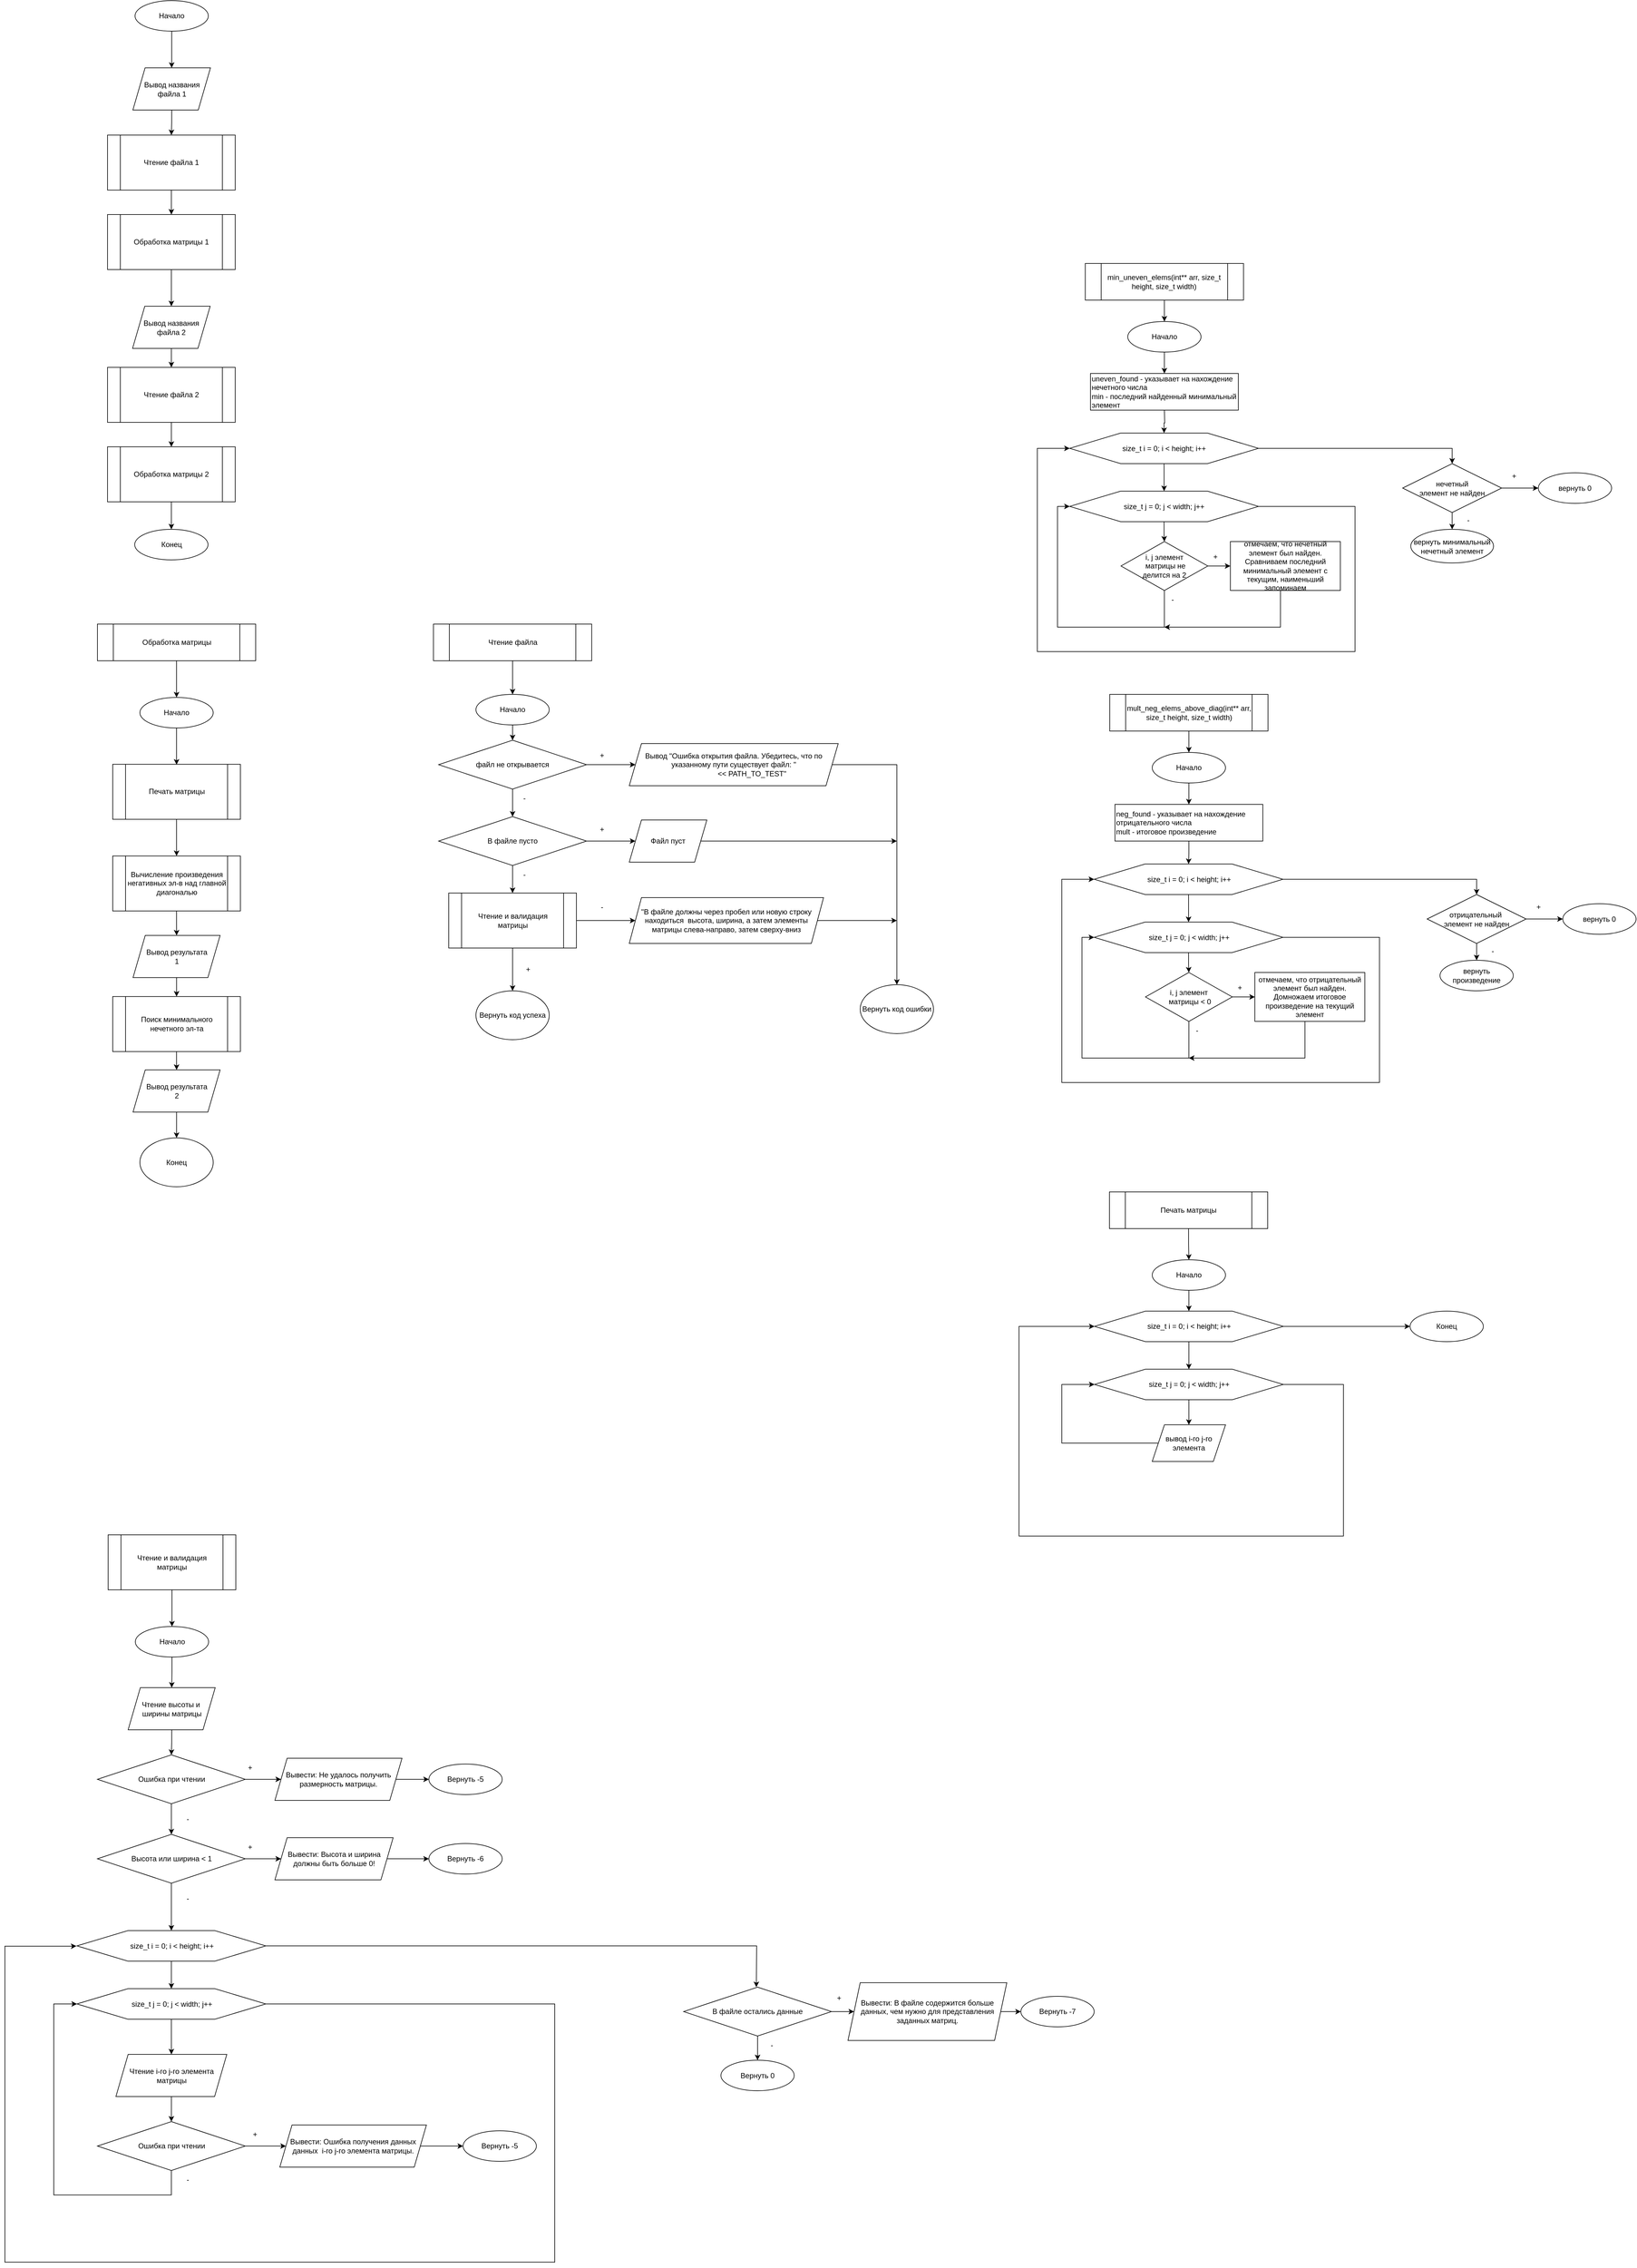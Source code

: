 <mxfile version="24.8.6">
  <diagram name="Страница — 1" id="9G-bXvZrP8w4JmJBsMfP">
    <mxGraphModel dx="2711" dy="2710" grid="1" gridSize="10" guides="1" tooltips="1" connect="1" arrows="1" fold="1" page="1" pageScale="1" pageWidth="827" pageHeight="1169" math="0" shadow="0">
      <root>
        <mxCell id="0" />
        <mxCell id="1" parent="0" />
        <mxCell id="0DGJA78Qrq_MLP5SyFKM-1" value="" style="edgeStyle=orthogonalEdgeStyle;rounded=0;orthogonalLoop=1;jettySize=auto;html=1;" parent="1" source="0DGJA78Qrq_MLP5SyFKM-2" edge="1">
          <mxGeometry relative="1" as="geometry">
            <mxPoint x="411" y="130" as="targetPoint" />
          </mxGeometry>
        </mxCell>
        <mxCell id="0DGJA78Qrq_MLP5SyFKM-2" value="Начало" style="ellipse;whiteSpace=wrap;html=1;" parent="1" vertex="1">
          <mxGeometry x="351" y="20" width="120" height="50" as="geometry" />
        </mxCell>
        <mxCell id="0DGJA78Qrq_MLP5SyFKM-159" value="" style="edgeStyle=orthogonalEdgeStyle;rounded=0;orthogonalLoop=1;jettySize=auto;html=1;" parent="1" source="0DGJA78Qrq_MLP5SyFKM-160" target="0DGJA78Qrq_MLP5SyFKM-162" edge="1">
          <mxGeometry relative="1" as="geometry" />
        </mxCell>
        <mxCell id="0DGJA78Qrq_MLP5SyFKM-160" value="mult_neg_elems_above_diag(int** arr, size_t height, size_t width)" style="shape=process;whiteSpace=wrap;html=1;backgroundOutline=1;" parent="1" vertex="1">
          <mxGeometry x="1938.5" y="15" width="259" height="60" as="geometry" />
        </mxCell>
        <mxCell id="0DGJA78Qrq_MLP5SyFKM-161" value="" style="edgeStyle=orthogonalEdgeStyle;rounded=0;orthogonalLoop=1;jettySize=auto;html=1;" parent="1" source="0DGJA78Qrq_MLP5SyFKM-162" target="0DGJA78Qrq_MLP5SyFKM-164" edge="1">
          <mxGeometry relative="1" as="geometry" />
        </mxCell>
        <mxCell id="0DGJA78Qrq_MLP5SyFKM-162" value="Начало" style="ellipse;whiteSpace=wrap;html=1;" parent="1" vertex="1">
          <mxGeometry x="2008" y="110" width="120" height="50" as="geometry" />
        </mxCell>
        <mxCell id="0DGJA78Qrq_MLP5SyFKM-163" value="" style="edgeStyle=orthogonalEdgeStyle;rounded=0;orthogonalLoop=1;jettySize=auto;html=1;" parent="1" source="0DGJA78Qrq_MLP5SyFKM-164" target="0DGJA78Qrq_MLP5SyFKM-167" edge="1">
          <mxGeometry relative="1" as="geometry" />
        </mxCell>
        <mxCell id="0DGJA78Qrq_MLP5SyFKM-164" value="neg_found - указывает на нахождение отрицательного числа&lt;div&gt;mult - итоговое произведение&lt;/div&gt;" style="rounded=0;whiteSpace=wrap;html=1;align=left;" parent="1" vertex="1">
          <mxGeometry x="1947" y="195" width="242" height="60" as="geometry" />
        </mxCell>
        <mxCell id="0DGJA78Qrq_MLP5SyFKM-165" value="" style="edgeStyle=orthogonalEdgeStyle;rounded=0;orthogonalLoop=1;jettySize=auto;html=1;" parent="1" source="0DGJA78Qrq_MLP5SyFKM-167" target="0DGJA78Qrq_MLP5SyFKM-170" edge="1">
          <mxGeometry relative="1" as="geometry" />
        </mxCell>
        <mxCell id="0DGJA78Qrq_MLP5SyFKM-166" value="" style="edgeStyle=orthogonalEdgeStyle;rounded=0;orthogonalLoop=1;jettySize=auto;html=1;entryX=0.5;entryY=0;entryDx=0;entryDy=0;" parent="1" source="0DGJA78Qrq_MLP5SyFKM-167" target="0DGJA78Qrq_MLP5SyFKM-178" edge="1">
          <mxGeometry relative="1" as="geometry">
            <mxPoint x="2480" y="318" as="targetPoint" />
          </mxGeometry>
        </mxCell>
        <mxCell id="0DGJA78Qrq_MLP5SyFKM-167" value="size_t i = 0; i &amp;lt; height; i++" style="verticalLabelPosition=middle;verticalAlign=middle;html=1;shape=hexagon;perimeter=hexagonPerimeter2;arcSize=6;size=0.27;labelPosition=center;align=center;" parent="1" vertex="1">
          <mxGeometry x="1913" y="292.5" width="309" height="50" as="geometry" />
        </mxCell>
        <mxCell id="0DGJA78Qrq_MLP5SyFKM-168" value="" style="edgeStyle=orthogonalEdgeStyle;rounded=0;orthogonalLoop=1;jettySize=auto;html=1;" parent="1" source="0DGJA78Qrq_MLP5SyFKM-170" target="0DGJA78Qrq_MLP5SyFKM-173" edge="1">
          <mxGeometry relative="1" as="geometry" />
        </mxCell>
        <mxCell id="0DGJA78Qrq_MLP5SyFKM-169" style="edgeStyle=orthogonalEdgeStyle;rounded=0;orthogonalLoop=1;jettySize=auto;html=1;exitX=1;exitY=0.5;exitDx=0;exitDy=0;entryX=0;entryY=0.5;entryDx=0;entryDy=0;" parent="1" source="0DGJA78Qrq_MLP5SyFKM-170" target="0DGJA78Qrq_MLP5SyFKM-167" edge="1">
          <mxGeometry relative="1" as="geometry">
            <Array as="points">
              <mxPoint x="2380" y="412" />
              <mxPoint x="2380" y="650" />
              <mxPoint x="1860" y="650" />
              <mxPoint x="1860" y="318" />
            </Array>
          </mxGeometry>
        </mxCell>
        <mxCell id="0DGJA78Qrq_MLP5SyFKM-170" value="size_t j = 0; j &amp;lt; width; j++" style="verticalLabelPosition=middle;verticalAlign=middle;html=1;shape=hexagon;perimeter=hexagonPerimeter2;arcSize=6;size=0.27;labelPosition=center;align=center;" parent="1" vertex="1">
          <mxGeometry x="1913" y="387.5" width="309" height="50" as="geometry" />
        </mxCell>
        <mxCell id="0DGJA78Qrq_MLP5SyFKM-171" value="" style="edgeStyle=orthogonalEdgeStyle;rounded=0;orthogonalLoop=1;jettySize=auto;html=1;" parent="1" source="0DGJA78Qrq_MLP5SyFKM-173" target="0DGJA78Qrq_MLP5SyFKM-175" edge="1">
          <mxGeometry relative="1" as="geometry" />
        </mxCell>
        <mxCell id="0DGJA78Qrq_MLP5SyFKM-172" style="edgeStyle=orthogonalEdgeStyle;rounded=0;orthogonalLoop=1;jettySize=auto;html=1;entryX=0;entryY=0.5;entryDx=0;entryDy=0;" parent="1" source="0DGJA78Qrq_MLP5SyFKM-173" target="0DGJA78Qrq_MLP5SyFKM-170" edge="1">
          <mxGeometry relative="1" as="geometry">
            <Array as="points">
              <mxPoint x="2068" y="610" />
              <mxPoint x="1893" y="610" />
              <mxPoint x="1893" y="413" />
            </Array>
          </mxGeometry>
        </mxCell>
        <mxCell id="0DGJA78Qrq_MLP5SyFKM-173" value="i, j элемент&lt;div&gt;&amp;nbsp;матрицы&amp;nbsp;&lt;span style=&quot;background-color: initial;&quot;&gt;&amp;lt; 0&lt;/span&gt;&lt;/div&gt;" style="rhombus;whiteSpace=wrap;html=1;" parent="1" vertex="1">
          <mxGeometry x="1997" y="470" width="142" height="80" as="geometry" />
        </mxCell>
        <mxCell id="0DGJA78Qrq_MLP5SyFKM-174" style="edgeStyle=orthogonalEdgeStyle;rounded=0;orthogonalLoop=1;jettySize=auto;html=1;" parent="1" edge="1">
          <mxGeometry relative="1" as="geometry">
            <mxPoint x="2068" y="610" as="targetPoint" />
            <mxPoint x="2258" y="550.0" as="sourcePoint" />
            <Array as="points">
              <mxPoint x="2258" y="610" />
            </Array>
          </mxGeometry>
        </mxCell>
        <mxCell id="0DGJA78Qrq_MLP5SyFKM-175" value="отмечаем, что отрицательный элемент был найден.&lt;div&gt;Домножаем итоговое произведение на текущий элемент&lt;/div&gt;" style="rounded=0;whiteSpace=wrap;html=1;" parent="1" vertex="1">
          <mxGeometry x="2176" y="470" width="180" height="80" as="geometry" />
        </mxCell>
        <mxCell id="0DGJA78Qrq_MLP5SyFKM-176" value="" style="edgeStyle=orthogonalEdgeStyle;rounded=0;orthogonalLoop=1;jettySize=auto;html=1;" parent="1" source="0DGJA78Qrq_MLP5SyFKM-178" target="0DGJA78Qrq_MLP5SyFKM-181" edge="1">
          <mxGeometry relative="1" as="geometry" />
        </mxCell>
        <mxCell id="0DGJA78Qrq_MLP5SyFKM-177" value="" style="edgeStyle=orthogonalEdgeStyle;rounded=0;orthogonalLoop=1;jettySize=auto;html=1;" parent="1" source="0DGJA78Qrq_MLP5SyFKM-178" target="0DGJA78Qrq_MLP5SyFKM-182" edge="1">
          <mxGeometry relative="1" as="geometry" />
        </mxCell>
        <mxCell id="0DGJA78Qrq_MLP5SyFKM-178" value="отрицательный&amp;nbsp;&lt;div&gt;элемент не&amp;nbsp;&lt;span style=&quot;background-color: initial;&quot;&gt;найден&lt;/span&gt;&lt;/div&gt;" style="rhombus;whiteSpace=wrap;html=1;" parent="1" vertex="1">
          <mxGeometry x="2458" y="342.5" width="162" height="80" as="geometry" />
        </mxCell>
        <mxCell id="0DGJA78Qrq_MLP5SyFKM-179" value="+" style="text;html=1;align=center;verticalAlign=middle;resizable=0;points=[];autosize=1;strokeColor=none;fillColor=none;" parent="1" vertex="1">
          <mxGeometry x="2136" y="480" width="30" height="30" as="geometry" />
        </mxCell>
        <mxCell id="0DGJA78Qrq_MLP5SyFKM-180" value="-" style="text;html=1;align=center;verticalAlign=middle;resizable=0;points=[];autosize=1;strokeColor=none;fillColor=none;" parent="1" vertex="1">
          <mxGeometry x="2066" y="550" width="30" height="30" as="geometry" />
        </mxCell>
        <mxCell id="0DGJA78Qrq_MLP5SyFKM-181" value="вернуть 0" style="ellipse;whiteSpace=wrap;html=1;" parent="1" vertex="1">
          <mxGeometry x="2680" y="357.5" width="120" height="50" as="geometry" />
        </mxCell>
        <mxCell id="0DGJA78Qrq_MLP5SyFKM-182" value="вернуть произведение" style="ellipse;whiteSpace=wrap;html=1;" parent="1" vertex="1">
          <mxGeometry x="2479" y="450" width="120" height="50" as="geometry" />
        </mxCell>
        <mxCell id="0DGJA78Qrq_MLP5SyFKM-183" value="+" style="text;html=1;align=center;verticalAlign=middle;resizable=0;points=[];autosize=1;strokeColor=none;fillColor=none;" parent="1" vertex="1">
          <mxGeometry x="2625" y="348" width="30" height="30" as="geometry" />
        </mxCell>
        <mxCell id="0DGJA78Qrq_MLP5SyFKM-184" value="-" style="text;html=1;align=center;verticalAlign=middle;resizable=0;points=[];autosize=1;strokeColor=none;fillColor=none;" parent="1" vertex="1">
          <mxGeometry x="2550" y="420" width="30" height="30" as="geometry" />
        </mxCell>
        <mxCell id="0DGJA78Qrq_MLP5SyFKM-185" value="" style="edgeStyle=orthogonalEdgeStyle;rounded=0;orthogonalLoop=1;jettySize=auto;html=1;" parent="1" source="0DGJA78Qrq_MLP5SyFKM-186" target="0DGJA78Qrq_MLP5SyFKM-188" edge="1">
          <mxGeometry relative="1" as="geometry" />
        </mxCell>
        <mxCell id="0DGJA78Qrq_MLP5SyFKM-186" value="min_uneven_elems(int** arr, size_t height, size_t width)" style="shape=process;whiteSpace=wrap;html=1;backgroundOutline=1;" parent="1" vertex="1">
          <mxGeometry x="1898.44" y="-690" width="259" height="60" as="geometry" />
        </mxCell>
        <mxCell id="0DGJA78Qrq_MLP5SyFKM-187" value="" style="edgeStyle=orthogonalEdgeStyle;rounded=0;orthogonalLoop=1;jettySize=auto;html=1;" parent="1" source="0DGJA78Qrq_MLP5SyFKM-188" target="0DGJA78Qrq_MLP5SyFKM-189" edge="1">
          <mxGeometry relative="1" as="geometry" />
        </mxCell>
        <mxCell id="0DGJA78Qrq_MLP5SyFKM-188" value="Начало" style="ellipse;whiteSpace=wrap;html=1;" parent="1" vertex="1">
          <mxGeometry x="1967.94" y="-595" width="120" height="50" as="geometry" />
        </mxCell>
        <mxCell id="0DGJA78Qrq_MLP5SyFKM-189" value="uneven_found&amp;nbsp;- указывает на нахождение нечетного числа&lt;div&gt;min - последний найденный минимальный элемент&lt;/div&gt;" style="rounded=0;whiteSpace=wrap;html=1;align=left;" parent="1" vertex="1">
          <mxGeometry x="1906.94" y="-510" width="242" height="60" as="geometry" />
        </mxCell>
        <mxCell id="0DGJA78Qrq_MLP5SyFKM-190" value="" style="edgeStyle=orthogonalEdgeStyle;rounded=0;orthogonalLoop=1;jettySize=auto;html=1;" parent="1" target="0DGJA78Qrq_MLP5SyFKM-193" edge="1">
          <mxGeometry relative="1" as="geometry">
            <mxPoint x="2027.94" y="-450" as="sourcePoint" />
          </mxGeometry>
        </mxCell>
        <mxCell id="0DGJA78Qrq_MLP5SyFKM-191" value="" style="edgeStyle=orthogonalEdgeStyle;rounded=0;orthogonalLoop=1;jettySize=auto;html=1;" parent="1" source="0DGJA78Qrq_MLP5SyFKM-193" target="0DGJA78Qrq_MLP5SyFKM-196" edge="1">
          <mxGeometry relative="1" as="geometry" />
        </mxCell>
        <mxCell id="0DGJA78Qrq_MLP5SyFKM-192" value="" style="edgeStyle=orthogonalEdgeStyle;rounded=0;orthogonalLoop=1;jettySize=auto;html=1;entryX=0.5;entryY=0;entryDx=0;entryDy=0;" parent="1" source="0DGJA78Qrq_MLP5SyFKM-193" target="0DGJA78Qrq_MLP5SyFKM-204" edge="1">
          <mxGeometry relative="1" as="geometry">
            <mxPoint x="2439.94" y="-387" as="targetPoint" />
          </mxGeometry>
        </mxCell>
        <mxCell id="0DGJA78Qrq_MLP5SyFKM-193" value="size_t i = 0; i &amp;lt; height; i++" style="verticalLabelPosition=middle;verticalAlign=middle;html=1;shape=hexagon;perimeter=hexagonPerimeter2;arcSize=6;size=0.27;labelPosition=center;align=center;" parent="1" vertex="1">
          <mxGeometry x="1872.94" y="-412.5" width="309" height="50" as="geometry" />
        </mxCell>
        <mxCell id="0DGJA78Qrq_MLP5SyFKM-194" value="" style="edgeStyle=orthogonalEdgeStyle;rounded=0;orthogonalLoop=1;jettySize=auto;html=1;" parent="1" source="0DGJA78Qrq_MLP5SyFKM-196" target="0DGJA78Qrq_MLP5SyFKM-199" edge="1">
          <mxGeometry relative="1" as="geometry" />
        </mxCell>
        <mxCell id="0DGJA78Qrq_MLP5SyFKM-195" style="edgeStyle=orthogonalEdgeStyle;rounded=0;orthogonalLoop=1;jettySize=auto;html=1;exitX=1;exitY=0.5;exitDx=0;exitDy=0;entryX=0;entryY=0.5;entryDx=0;entryDy=0;" parent="1" source="0DGJA78Qrq_MLP5SyFKM-196" target="0DGJA78Qrq_MLP5SyFKM-193" edge="1">
          <mxGeometry relative="1" as="geometry">
            <Array as="points">
              <mxPoint x="2339.94" y="-293" />
              <mxPoint x="2339.94" y="-55" />
              <mxPoint x="1819.94" y="-55" />
              <mxPoint x="1819.94" y="-387" />
            </Array>
          </mxGeometry>
        </mxCell>
        <mxCell id="0DGJA78Qrq_MLP5SyFKM-196" value="size_t j = 0; j &amp;lt; width; j++" style="verticalLabelPosition=middle;verticalAlign=middle;html=1;shape=hexagon;perimeter=hexagonPerimeter2;arcSize=6;size=0.27;labelPosition=center;align=center;" parent="1" vertex="1">
          <mxGeometry x="1872.94" y="-317.5" width="309" height="50" as="geometry" />
        </mxCell>
        <mxCell id="0DGJA78Qrq_MLP5SyFKM-197" value="" style="edgeStyle=orthogonalEdgeStyle;rounded=0;orthogonalLoop=1;jettySize=auto;html=1;" parent="1" source="0DGJA78Qrq_MLP5SyFKM-199" target="0DGJA78Qrq_MLP5SyFKM-201" edge="1">
          <mxGeometry relative="1" as="geometry" />
        </mxCell>
        <mxCell id="0DGJA78Qrq_MLP5SyFKM-198" style="edgeStyle=orthogonalEdgeStyle;rounded=0;orthogonalLoop=1;jettySize=auto;html=1;entryX=0;entryY=0.5;entryDx=0;entryDy=0;" parent="1" source="0DGJA78Qrq_MLP5SyFKM-199" target="0DGJA78Qrq_MLP5SyFKM-196" edge="1">
          <mxGeometry relative="1" as="geometry">
            <Array as="points">
              <mxPoint x="2027.94" y="-95" />
              <mxPoint x="1852.94" y="-95" />
              <mxPoint x="1852.94" y="-292" />
            </Array>
          </mxGeometry>
        </mxCell>
        <mxCell id="0DGJA78Qrq_MLP5SyFKM-199" value="i, j элемент&lt;div&gt;&amp;nbsp;матрицы не&lt;/div&gt;&lt;div&gt;делится на 2&lt;/div&gt;" style="rhombus;whiteSpace=wrap;html=1;" parent="1" vertex="1">
          <mxGeometry x="1956.94" y="-235" width="142" height="80" as="geometry" />
        </mxCell>
        <mxCell id="0DGJA78Qrq_MLP5SyFKM-200" style="edgeStyle=orthogonalEdgeStyle;rounded=0;orthogonalLoop=1;jettySize=auto;html=1;" parent="1" edge="1">
          <mxGeometry relative="1" as="geometry">
            <mxPoint x="2027.94" y="-95" as="targetPoint" />
            <mxPoint x="2217.94" y="-155" as="sourcePoint" />
            <Array as="points">
              <mxPoint x="2217.94" y="-95" />
            </Array>
          </mxGeometry>
        </mxCell>
        <mxCell id="0DGJA78Qrq_MLP5SyFKM-201" value="отмечаем, что нечетный элемент был найден.&lt;div&gt;Сравниваем последний минимальный элемент с текущим, наименьший запоминаем&lt;/div&gt;" style="rounded=0;whiteSpace=wrap;html=1;" parent="1" vertex="1">
          <mxGeometry x="2135.94" y="-235" width="180" height="80" as="geometry" />
        </mxCell>
        <mxCell id="0DGJA78Qrq_MLP5SyFKM-202" value="" style="edgeStyle=orthogonalEdgeStyle;rounded=0;orthogonalLoop=1;jettySize=auto;html=1;" parent="1" source="0DGJA78Qrq_MLP5SyFKM-204" target="0DGJA78Qrq_MLP5SyFKM-207" edge="1">
          <mxGeometry relative="1" as="geometry" />
        </mxCell>
        <mxCell id="0DGJA78Qrq_MLP5SyFKM-203" value="" style="edgeStyle=orthogonalEdgeStyle;rounded=0;orthogonalLoop=1;jettySize=auto;html=1;" parent="1" source="0DGJA78Qrq_MLP5SyFKM-204" target="0DGJA78Qrq_MLP5SyFKM-208" edge="1">
          <mxGeometry relative="1" as="geometry" />
        </mxCell>
        <mxCell id="0DGJA78Qrq_MLP5SyFKM-204" value="нечетный&lt;div&gt;элемент не&amp;nbsp;&lt;span style=&quot;background-color: initial;&quot;&gt;найден&lt;/span&gt;&lt;/div&gt;" style="rhombus;whiteSpace=wrap;html=1;" parent="1" vertex="1">
          <mxGeometry x="2417.94" y="-362.5" width="162" height="80" as="geometry" />
        </mxCell>
        <mxCell id="0DGJA78Qrq_MLP5SyFKM-205" value="+" style="text;html=1;align=center;verticalAlign=middle;resizable=0;points=[];autosize=1;strokeColor=none;fillColor=none;" parent="1" vertex="1">
          <mxGeometry x="2095.94" y="-225" width="30" height="30" as="geometry" />
        </mxCell>
        <mxCell id="0DGJA78Qrq_MLP5SyFKM-206" value="-" style="text;html=1;align=center;verticalAlign=middle;resizable=0;points=[];autosize=1;strokeColor=none;fillColor=none;" parent="1" vertex="1">
          <mxGeometry x="2025.94" y="-155" width="30" height="30" as="geometry" />
        </mxCell>
        <mxCell id="0DGJA78Qrq_MLP5SyFKM-207" value="вернуть 0" style="ellipse;whiteSpace=wrap;html=1;" parent="1" vertex="1">
          <mxGeometry x="2639.94" y="-347.5" width="120" height="50" as="geometry" />
        </mxCell>
        <mxCell id="0DGJA78Qrq_MLP5SyFKM-208" value="вернуть минимальный нечетный элемент" style="ellipse;whiteSpace=wrap;html=1;" parent="1" vertex="1">
          <mxGeometry x="2431.19" y="-255" width="135.5" height="55" as="geometry" />
        </mxCell>
        <mxCell id="0DGJA78Qrq_MLP5SyFKM-209" value="+" style="text;html=1;align=center;verticalAlign=middle;resizable=0;points=[];autosize=1;strokeColor=none;fillColor=none;" parent="1" vertex="1">
          <mxGeometry x="2584.94" y="-357" width="30" height="30" as="geometry" />
        </mxCell>
        <mxCell id="0DGJA78Qrq_MLP5SyFKM-210" value="-" style="text;html=1;align=center;verticalAlign=middle;resizable=0;points=[];autosize=1;strokeColor=none;fillColor=none;" parent="1" vertex="1">
          <mxGeometry x="2509.94" y="-285" width="30" height="30" as="geometry" />
        </mxCell>
        <mxCell id="OdcjYKPeQlNx4mJrNuw9-3" style="edgeStyle=orthogonalEdgeStyle;rounded=0;orthogonalLoop=1;jettySize=auto;html=1;" parent="1" source="OdcjYKPeQlNx4mJrNuw9-1" target="OdcjYKPeQlNx4mJrNuw9-2" edge="1">
          <mxGeometry relative="1" as="geometry" />
        </mxCell>
        <mxCell id="OdcjYKPeQlNx4mJrNuw9-1" value="Начало" style="ellipse;whiteSpace=wrap;html=1;" parent="1" vertex="1">
          <mxGeometry x="343" y="-1120" width="120" height="50" as="geometry" />
        </mxCell>
        <mxCell id="sgE4LH6lXCl-QSBa_G_i-2" value="" style="edgeStyle=orthogonalEdgeStyle;rounded=0;orthogonalLoop=1;jettySize=auto;html=1;" edge="1" parent="1" source="OdcjYKPeQlNx4mJrNuw9-2" target="sgE4LH6lXCl-QSBa_G_i-1">
          <mxGeometry relative="1" as="geometry" />
        </mxCell>
        <mxCell id="OdcjYKPeQlNx4mJrNuw9-2" value="Вывод названия&lt;div&gt;файла 1&lt;/div&gt;" style="shape=parallelogram;perimeter=parallelogramPerimeter;whiteSpace=wrap;html=1;fixedSize=1;" parent="1" vertex="1">
          <mxGeometry x="339.5" y="-1010" width="127" height="69" as="geometry" />
        </mxCell>
        <mxCell id="OdcjYKPeQlNx4mJrNuw9-9" style="edgeStyle=orthogonalEdgeStyle;rounded=0;orthogonalLoop=1;jettySize=auto;html=1;" parent="1" source="OdcjYKPeQlNx4mJrNuw9-4" target="OdcjYKPeQlNx4mJrNuw9-7" edge="1">
          <mxGeometry relative="1" as="geometry" />
        </mxCell>
        <mxCell id="OdcjYKPeQlNx4mJrNuw9-4" value="Обработка матрицы 1" style="shape=process;whiteSpace=wrap;html=1;backgroundOutline=1;" parent="1" vertex="1">
          <mxGeometry x="298" y="-770" width="209" height="90" as="geometry" />
        </mxCell>
        <mxCell id="sgE4LH6lXCl-QSBa_G_i-7" value="" style="edgeStyle=orthogonalEdgeStyle;rounded=0;orthogonalLoop=1;jettySize=auto;html=1;" edge="1" parent="1" source="OdcjYKPeQlNx4mJrNuw9-7" target="sgE4LH6lXCl-QSBa_G_i-6">
          <mxGeometry relative="1" as="geometry" />
        </mxCell>
        <mxCell id="OdcjYKPeQlNx4mJrNuw9-7" value="Вывод названия&lt;div&gt;файла 2&lt;/div&gt;" style="shape=parallelogram;perimeter=parallelogramPerimeter;whiteSpace=wrap;html=1;fixedSize=1;" parent="1" vertex="1">
          <mxGeometry x="339" y="-620" width="127" height="69" as="geometry" />
        </mxCell>
        <mxCell id="OdcjYKPeQlNx4mJrNuw9-10" value="Конец" style="ellipse;whiteSpace=wrap;html=1;" parent="1" vertex="1">
          <mxGeometry x="342.5" y="-255" width="120" height="50" as="geometry" />
        </mxCell>
        <mxCell id="OdcjYKPeQlNx4mJrNuw9-16" value="" style="edgeStyle=orthogonalEdgeStyle;rounded=0;orthogonalLoop=1;jettySize=auto;html=1;" parent="1" source="OdcjYKPeQlNx4mJrNuw9-14" target="OdcjYKPeQlNx4mJrNuw9-15" edge="1">
          <mxGeometry relative="1" as="geometry" />
        </mxCell>
        <mxCell id="OdcjYKPeQlNx4mJrNuw9-14" value="Печать матрицы" style="shape=process;whiteSpace=wrap;html=1;backgroundOutline=1;" parent="1" vertex="1">
          <mxGeometry x="306.5" y="129.38" width="209" height="90" as="geometry" />
        </mxCell>
        <mxCell id="OdcjYKPeQlNx4mJrNuw9-21" value="" style="edgeStyle=orthogonalEdgeStyle;rounded=0;orthogonalLoop=1;jettySize=auto;html=1;" parent="1" source="OdcjYKPeQlNx4mJrNuw9-15" target="OdcjYKPeQlNx4mJrNuw9-20" edge="1">
          <mxGeometry relative="1" as="geometry" />
        </mxCell>
        <mxCell id="OdcjYKPeQlNx4mJrNuw9-15" value="Вычисление произведения&lt;div&gt;негативных эл-в над главной&lt;/div&gt;&lt;div&gt;диагональю&lt;/div&gt;" style="shape=process;whiteSpace=wrap;html=1;backgroundOutline=1;" parent="1" vertex="1">
          <mxGeometry x="306.5" y="279.38" width="209" height="90" as="geometry" />
        </mxCell>
        <mxCell id="OdcjYKPeQlNx4mJrNuw9-24" value="" style="edgeStyle=orthogonalEdgeStyle;rounded=0;orthogonalLoop=1;jettySize=auto;html=1;" parent="1" source="OdcjYKPeQlNx4mJrNuw9-17" target="OdcjYKPeQlNx4mJrNuw9-23" edge="1">
          <mxGeometry relative="1" as="geometry" />
        </mxCell>
        <mxCell id="OdcjYKPeQlNx4mJrNuw9-17" value="Поиск минимального нечетного эл-та" style="shape=process;whiteSpace=wrap;html=1;backgroundOutline=1;" parent="1" vertex="1">
          <mxGeometry x="306.5" y="509.38" width="209" height="90" as="geometry" />
        </mxCell>
        <mxCell id="OdcjYKPeQlNx4mJrNuw9-22" value="" style="edgeStyle=orthogonalEdgeStyle;rounded=0;orthogonalLoop=1;jettySize=auto;html=1;" parent="1" source="OdcjYKPeQlNx4mJrNuw9-20" target="OdcjYKPeQlNx4mJrNuw9-17" edge="1">
          <mxGeometry relative="1" as="geometry" />
        </mxCell>
        <mxCell id="OdcjYKPeQlNx4mJrNuw9-20" value="Вывод результата&lt;div&gt;1&lt;/div&gt;" style="shape=parallelogram;perimeter=parallelogramPerimeter;whiteSpace=wrap;html=1;fixedSize=1;" parent="1" vertex="1">
          <mxGeometry x="339.75" y="409.38" width="142.5" height="69" as="geometry" />
        </mxCell>
        <mxCell id="OdcjYKPeQlNx4mJrNuw9-26" value="" style="edgeStyle=orthogonalEdgeStyle;rounded=0;orthogonalLoop=1;jettySize=auto;html=1;" parent="1" source="OdcjYKPeQlNx4mJrNuw9-23" target="OdcjYKPeQlNx4mJrNuw9-25" edge="1">
          <mxGeometry relative="1" as="geometry" />
        </mxCell>
        <mxCell id="OdcjYKPeQlNx4mJrNuw9-23" value="Вывод результата&lt;div&gt;2&lt;/div&gt;" style="shape=parallelogram;perimeter=parallelogramPerimeter;whiteSpace=wrap;html=1;fixedSize=1;" parent="1" vertex="1">
          <mxGeometry x="339.75" y="629.38" width="142.5" height="69" as="geometry" />
        </mxCell>
        <mxCell id="OdcjYKPeQlNx4mJrNuw9-25" value="Конец" style="ellipse;whiteSpace=wrap;html=1;" parent="1" vertex="1">
          <mxGeometry x="351" y="740.63" width="120" height="80" as="geometry" />
        </mxCell>
        <mxCell id="OdcjYKPeQlNx4mJrNuw9-28" value="" style="edgeStyle=orthogonalEdgeStyle;rounded=0;orthogonalLoop=1;jettySize=auto;html=1;" parent="1" source="OdcjYKPeQlNx4mJrNuw9-27" target="0DGJA78Qrq_MLP5SyFKM-2" edge="1">
          <mxGeometry relative="1" as="geometry" />
        </mxCell>
        <mxCell id="OdcjYKPeQlNx4mJrNuw9-27" value="Обработка матрицы" style="shape=process;whiteSpace=wrap;html=1;backgroundOutline=1;" parent="1" vertex="1">
          <mxGeometry x="281.5" y="-100" width="259" height="60" as="geometry" />
        </mxCell>
        <mxCell id="OdcjYKPeQlNx4mJrNuw9-31" value="" style="edgeStyle=orthogonalEdgeStyle;rounded=0;orthogonalLoop=1;jettySize=auto;html=1;" parent="1" source="OdcjYKPeQlNx4mJrNuw9-29" target="OdcjYKPeQlNx4mJrNuw9-30" edge="1">
          <mxGeometry relative="1" as="geometry" />
        </mxCell>
        <mxCell id="OdcjYKPeQlNx4mJrNuw9-29" value="Чтение и валидация матрицы" style="shape=process;whiteSpace=wrap;html=1;backgroundOutline=1;" parent="1" vertex="1">
          <mxGeometry x="299" y="1390" width="209" height="90" as="geometry" />
        </mxCell>
        <mxCell id="OdcjYKPeQlNx4mJrNuw9-33" value="" style="edgeStyle=orthogonalEdgeStyle;rounded=0;orthogonalLoop=1;jettySize=auto;html=1;" parent="1" source="OdcjYKPeQlNx4mJrNuw9-30" target="OdcjYKPeQlNx4mJrNuw9-32" edge="1">
          <mxGeometry relative="1" as="geometry" />
        </mxCell>
        <mxCell id="OdcjYKPeQlNx4mJrNuw9-30" value="Начало" style="ellipse;whiteSpace=wrap;html=1;" parent="1" vertex="1">
          <mxGeometry x="343.5" y="1540" width="120" height="50" as="geometry" />
        </mxCell>
        <mxCell id="OdcjYKPeQlNx4mJrNuw9-35" value="" style="edgeStyle=orthogonalEdgeStyle;rounded=0;orthogonalLoop=1;jettySize=auto;html=1;" parent="1" source="OdcjYKPeQlNx4mJrNuw9-32" target="OdcjYKPeQlNx4mJrNuw9-34" edge="1">
          <mxGeometry relative="1" as="geometry" />
        </mxCell>
        <mxCell id="OdcjYKPeQlNx4mJrNuw9-32" value="Чтение высоты и&amp;nbsp;&lt;div&gt;ширины матрицы&lt;/div&gt;" style="shape=parallelogram;perimeter=parallelogramPerimeter;whiteSpace=wrap;html=1;fixedSize=1;" parent="1" vertex="1">
          <mxGeometry x="331.75" y="1640" width="142.5" height="69" as="geometry" />
        </mxCell>
        <mxCell id="OdcjYKPeQlNx4mJrNuw9-37" value="" style="edgeStyle=orthogonalEdgeStyle;rounded=0;orthogonalLoop=1;jettySize=auto;html=1;" parent="1" source="OdcjYKPeQlNx4mJrNuw9-34" target="OdcjYKPeQlNx4mJrNuw9-36" edge="1">
          <mxGeometry relative="1" as="geometry" />
        </mxCell>
        <mxCell id="OdcjYKPeQlNx4mJrNuw9-45" value="" style="edgeStyle=orthogonalEdgeStyle;rounded=0;orthogonalLoop=1;jettySize=auto;html=1;" parent="1" source="OdcjYKPeQlNx4mJrNuw9-34" target="OdcjYKPeQlNx4mJrNuw9-41" edge="1">
          <mxGeometry relative="1" as="geometry" />
        </mxCell>
        <mxCell id="OdcjYKPeQlNx4mJrNuw9-34" value="Ошибка при чтении" style="rhombus;whiteSpace=wrap;html=1;" parent="1" vertex="1">
          <mxGeometry x="281.5" y="1750" width="242" height="80" as="geometry" />
        </mxCell>
        <mxCell id="OdcjYKPeQlNx4mJrNuw9-39" value="" style="edgeStyle=orthogonalEdgeStyle;rounded=0;orthogonalLoop=1;jettySize=auto;html=1;" parent="1" source="OdcjYKPeQlNx4mJrNuw9-36" target="OdcjYKPeQlNx4mJrNuw9-38" edge="1">
          <mxGeometry relative="1" as="geometry" />
        </mxCell>
        <mxCell id="OdcjYKPeQlNx4mJrNuw9-36" value="Вывести:&amp;nbsp;Не удалось получить размерность матрицы." style="shape=parallelogram;perimeter=parallelogramPerimeter;whiteSpace=wrap;html=1;fixedSize=1;" parent="1" vertex="1">
          <mxGeometry x="572" y="1755.5" width="208" height="69" as="geometry" />
        </mxCell>
        <mxCell id="OdcjYKPeQlNx4mJrNuw9-38" value="Вернуть -5" style="ellipse;whiteSpace=wrap;html=1;" parent="1" vertex="1">
          <mxGeometry x="824" y="1765" width="120" height="50" as="geometry" />
        </mxCell>
        <mxCell id="OdcjYKPeQlNx4mJrNuw9-40" value="" style="edgeStyle=orthogonalEdgeStyle;rounded=0;orthogonalLoop=1;jettySize=auto;html=1;" parent="1" source="OdcjYKPeQlNx4mJrNuw9-41" target="OdcjYKPeQlNx4mJrNuw9-43" edge="1">
          <mxGeometry relative="1" as="geometry" />
        </mxCell>
        <mxCell id="OdcjYKPeQlNx4mJrNuw9-53" value="" style="edgeStyle=orthogonalEdgeStyle;rounded=0;orthogonalLoop=1;jettySize=auto;html=1;" parent="1" source="OdcjYKPeQlNx4mJrNuw9-41" target="OdcjYKPeQlNx4mJrNuw9-51" edge="1">
          <mxGeometry relative="1" as="geometry" />
        </mxCell>
        <mxCell id="OdcjYKPeQlNx4mJrNuw9-41" value="Высота или ширина &amp;lt; 1" style="rhombus;whiteSpace=wrap;html=1;" parent="1" vertex="1">
          <mxGeometry x="281.5" y="1880" width="242" height="80" as="geometry" />
        </mxCell>
        <mxCell id="OdcjYKPeQlNx4mJrNuw9-42" value="" style="edgeStyle=orthogonalEdgeStyle;rounded=0;orthogonalLoop=1;jettySize=auto;html=1;" parent="1" source="OdcjYKPeQlNx4mJrNuw9-43" target="OdcjYKPeQlNx4mJrNuw9-44" edge="1">
          <mxGeometry relative="1" as="geometry" />
        </mxCell>
        <mxCell id="OdcjYKPeQlNx4mJrNuw9-43" value="Вывести:&amp;nbsp;Высота и ширина должны быть больше 0!" style="shape=parallelogram;perimeter=parallelogramPerimeter;whiteSpace=wrap;html=1;fixedSize=1;" parent="1" vertex="1">
          <mxGeometry x="572" y="1885.5" width="193.5" height="69" as="geometry" />
        </mxCell>
        <mxCell id="OdcjYKPeQlNx4mJrNuw9-44" value="Вернуть -6" style="ellipse;whiteSpace=wrap;html=1;" parent="1" vertex="1">
          <mxGeometry x="824" y="1895" width="120" height="50" as="geometry" />
        </mxCell>
        <mxCell id="OdcjYKPeQlNx4mJrNuw9-46" value="-" style="text;html=1;align=center;verticalAlign=middle;resizable=0;points=[];autosize=1;strokeColor=none;fillColor=none;" parent="1" vertex="1">
          <mxGeometry x="414" y="1840" width="30" height="30" as="geometry" />
        </mxCell>
        <mxCell id="OdcjYKPeQlNx4mJrNuw9-47" value="+" style="text;html=1;align=center;verticalAlign=middle;resizable=0;points=[];autosize=1;strokeColor=none;fillColor=none;" parent="1" vertex="1">
          <mxGeometry x="515.5" y="1755.5" width="30" height="30" as="geometry" />
        </mxCell>
        <mxCell id="OdcjYKPeQlNx4mJrNuw9-48" value="+" style="text;html=1;align=center;verticalAlign=middle;resizable=0;points=[];autosize=1;strokeColor=none;fillColor=none;" parent="1" vertex="1">
          <mxGeometry x="515.5" y="1885.5" width="30" height="30" as="geometry" />
        </mxCell>
        <mxCell id="OdcjYKPeQlNx4mJrNuw9-50" value="" style="edgeStyle=orthogonalEdgeStyle;rounded=0;orthogonalLoop=1;jettySize=auto;html=1;" parent="1" source="OdcjYKPeQlNx4mJrNuw9-51" target="OdcjYKPeQlNx4mJrNuw9-52" edge="1">
          <mxGeometry relative="1" as="geometry" />
        </mxCell>
        <mxCell id="OdcjYKPeQlNx4mJrNuw9-67" style="edgeStyle=orthogonalEdgeStyle;rounded=0;orthogonalLoop=1;jettySize=auto;html=1;" parent="1" source="OdcjYKPeQlNx4mJrNuw9-51" edge="1">
          <mxGeometry relative="1" as="geometry">
            <mxPoint x="1360" y="2130" as="targetPoint" />
          </mxGeometry>
        </mxCell>
        <mxCell id="OdcjYKPeQlNx4mJrNuw9-51" value="size_t i = 0; i &amp;lt; height; i++" style="verticalLabelPosition=middle;verticalAlign=middle;html=1;shape=hexagon;perimeter=hexagonPerimeter2;arcSize=6;size=0.27;labelPosition=center;align=center;" parent="1" vertex="1">
          <mxGeometry x="248" y="2037.5" width="309" height="50" as="geometry" />
        </mxCell>
        <mxCell id="OdcjYKPeQlNx4mJrNuw9-55" value="" style="edgeStyle=orthogonalEdgeStyle;rounded=0;orthogonalLoop=1;jettySize=auto;html=1;" parent="1" source="OdcjYKPeQlNx4mJrNuw9-52" target="OdcjYKPeQlNx4mJrNuw9-54" edge="1">
          <mxGeometry relative="1" as="geometry" />
        </mxCell>
        <mxCell id="OdcjYKPeQlNx4mJrNuw9-66" style="edgeStyle=orthogonalEdgeStyle;rounded=0;orthogonalLoop=1;jettySize=auto;html=1;entryX=-0.003;entryY=0.505;entryDx=0;entryDy=0;entryPerimeter=0;" parent="1" source="OdcjYKPeQlNx4mJrNuw9-52" target="OdcjYKPeQlNx4mJrNuw9-51" edge="1">
          <mxGeometry relative="1" as="geometry">
            <mxPoint x="240" y="2063" as="targetPoint" />
            <Array as="points">
              <mxPoint x="1030" y="2158" />
              <mxPoint x="1030" y="2580" />
              <mxPoint x="130" y="2580" />
              <mxPoint x="130" y="2063" />
              <mxPoint x="240" y="2063" />
            </Array>
          </mxGeometry>
        </mxCell>
        <mxCell id="OdcjYKPeQlNx4mJrNuw9-52" value="size_t j = 0; j &amp;lt; width; j++" style="verticalLabelPosition=middle;verticalAlign=middle;html=1;shape=hexagon;perimeter=hexagonPerimeter2;arcSize=6;size=0.27;labelPosition=center;align=center;" parent="1" vertex="1">
          <mxGeometry x="248" y="2132.5" width="309" height="50" as="geometry" />
        </mxCell>
        <mxCell id="OdcjYKPeQlNx4mJrNuw9-63" value="" style="edgeStyle=orthogonalEdgeStyle;rounded=0;orthogonalLoop=1;jettySize=auto;html=1;" parent="1" source="OdcjYKPeQlNx4mJrNuw9-54" target="OdcjYKPeQlNx4mJrNuw9-56" edge="1">
          <mxGeometry relative="1" as="geometry" />
        </mxCell>
        <mxCell id="OdcjYKPeQlNx4mJrNuw9-54" value="Чтение i-го j-го элемента матрицы" style="shape=parallelogram;perimeter=parallelogramPerimeter;whiteSpace=wrap;html=1;fixedSize=1;" parent="1" vertex="1">
          <mxGeometry x="311.75" y="2240" width="181.5" height="69" as="geometry" />
        </mxCell>
        <mxCell id="OdcjYKPeQlNx4mJrNuw9-62" value="" style="edgeStyle=orthogonalEdgeStyle;rounded=0;orthogonalLoop=1;jettySize=auto;html=1;" parent="1" source="OdcjYKPeQlNx4mJrNuw9-56" target="OdcjYKPeQlNx4mJrNuw9-59" edge="1">
          <mxGeometry relative="1" as="geometry" />
        </mxCell>
        <mxCell id="OdcjYKPeQlNx4mJrNuw9-64" style="edgeStyle=orthogonalEdgeStyle;rounded=0;orthogonalLoop=1;jettySize=auto;html=1;entryX=0;entryY=0.5;entryDx=0;entryDy=0;" parent="1" source="OdcjYKPeQlNx4mJrNuw9-56" target="OdcjYKPeQlNx4mJrNuw9-52" edge="1">
          <mxGeometry relative="1" as="geometry">
            <Array as="points">
              <mxPoint x="402" y="2470" />
              <mxPoint x="210" y="2470" />
              <mxPoint x="210" y="2158" />
            </Array>
          </mxGeometry>
        </mxCell>
        <mxCell id="OdcjYKPeQlNx4mJrNuw9-56" value="Ошибка при чтении" style="rhombus;whiteSpace=wrap;html=1;" parent="1" vertex="1">
          <mxGeometry x="281.5" y="2350" width="242" height="80" as="geometry" />
        </mxCell>
        <mxCell id="OdcjYKPeQlNx4mJrNuw9-58" value="" style="edgeStyle=orthogonalEdgeStyle;rounded=0;orthogonalLoop=1;jettySize=auto;html=1;" parent="1" source="OdcjYKPeQlNx4mJrNuw9-59" target="OdcjYKPeQlNx4mJrNuw9-60" edge="1">
          <mxGeometry relative="1" as="geometry" />
        </mxCell>
        <mxCell id="OdcjYKPeQlNx4mJrNuw9-59" value="Вывести:&amp;nbsp;Ошибка получения данных данных&amp;nbsp; i-го j-го элемента матрицы." style="shape=parallelogram;perimeter=parallelogramPerimeter;whiteSpace=wrap;html=1;fixedSize=1;" parent="1" vertex="1">
          <mxGeometry x="580" y="2355.5" width="240" height="69" as="geometry" />
        </mxCell>
        <mxCell id="OdcjYKPeQlNx4mJrNuw9-60" value="Вернуть -5" style="ellipse;whiteSpace=wrap;html=1;" parent="1" vertex="1">
          <mxGeometry x="880" y="2365" width="120" height="50" as="geometry" />
        </mxCell>
        <mxCell id="OdcjYKPeQlNx4mJrNuw9-61" value="+" style="text;html=1;align=center;verticalAlign=middle;resizable=0;points=[];autosize=1;strokeColor=none;fillColor=none;" parent="1" vertex="1">
          <mxGeometry x="523.5" y="2355.5" width="30" height="30" as="geometry" />
        </mxCell>
        <mxCell id="OdcjYKPeQlNx4mJrNuw9-65" value="-" style="text;html=1;align=center;verticalAlign=middle;resizable=0;points=[];autosize=1;strokeColor=none;fillColor=none;" parent="1" vertex="1">
          <mxGeometry x="414" y="2430" width="30" height="30" as="geometry" />
        </mxCell>
        <mxCell id="OdcjYKPeQlNx4mJrNuw9-68" value="-" style="text;html=1;align=center;verticalAlign=middle;resizable=0;points=[];autosize=1;strokeColor=none;fillColor=none;" parent="1" vertex="1">
          <mxGeometry x="414" y="1970" width="30" height="30" as="geometry" />
        </mxCell>
        <mxCell id="OdcjYKPeQlNx4mJrNuw9-71" value="" style="edgeStyle=orthogonalEdgeStyle;rounded=0;orthogonalLoop=1;jettySize=auto;html=1;" parent="1" source="OdcjYKPeQlNx4mJrNuw9-69" target="OdcjYKPeQlNx4mJrNuw9-70" edge="1">
          <mxGeometry relative="1" as="geometry" />
        </mxCell>
        <mxCell id="OdcjYKPeQlNx4mJrNuw9-77" value="" style="edgeStyle=orthogonalEdgeStyle;rounded=0;orthogonalLoop=1;jettySize=auto;html=1;" parent="1" source="OdcjYKPeQlNx4mJrNuw9-69" target="OdcjYKPeQlNx4mJrNuw9-74" edge="1">
          <mxGeometry relative="1" as="geometry" />
        </mxCell>
        <mxCell id="OdcjYKPeQlNx4mJrNuw9-69" value="В файле остались данные" style="rhombus;whiteSpace=wrap;html=1;" parent="1" vertex="1">
          <mxGeometry x="1241" y="2130" width="242" height="80" as="geometry" />
        </mxCell>
        <mxCell id="OdcjYKPeQlNx4mJrNuw9-73" value="" style="edgeStyle=orthogonalEdgeStyle;rounded=0;orthogonalLoop=1;jettySize=auto;html=1;" parent="1" source="OdcjYKPeQlNx4mJrNuw9-70" target="OdcjYKPeQlNx4mJrNuw9-72" edge="1">
          <mxGeometry relative="1" as="geometry" />
        </mxCell>
        <mxCell id="OdcjYKPeQlNx4mJrNuw9-70" value="Вывести:&amp;nbsp;В файле содержится больше данных, чем нужно для представления заданных матриц." style="shape=parallelogram;perimeter=parallelogramPerimeter;whiteSpace=wrap;html=1;fixedSize=1;" parent="1" vertex="1">
          <mxGeometry x="1510" y="2122.75" width="260" height="94.5" as="geometry" />
        </mxCell>
        <mxCell id="OdcjYKPeQlNx4mJrNuw9-72" value="Вернуть -7" style="ellipse;whiteSpace=wrap;html=1;" parent="1" vertex="1">
          <mxGeometry x="1793" y="2145" width="120" height="50" as="geometry" />
        </mxCell>
        <mxCell id="OdcjYKPeQlNx4mJrNuw9-74" value="Вернуть 0" style="ellipse;whiteSpace=wrap;html=1;" parent="1" vertex="1">
          <mxGeometry x="1302" y="2249.5" width="120" height="50" as="geometry" />
        </mxCell>
        <mxCell id="OdcjYKPeQlNx4mJrNuw9-75" value="+" style="text;html=1;align=center;verticalAlign=middle;resizable=0;points=[];autosize=1;strokeColor=none;fillColor=none;" parent="1" vertex="1">
          <mxGeometry x="1480" y="2132.5" width="30" height="30" as="geometry" />
        </mxCell>
        <mxCell id="OdcjYKPeQlNx4mJrNuw9-76" value="-" style="text;html=1;align=center;verticalAlign=middle;resizable=0;points=[];autosize=1;strokeColor=none;fillColor=none;" parent="1" vertex="1">
          <mxGeometry x="1370" y="2210" width="30" height="30" as="geometry" />
        </mxCell>
        <mxCell id="OdcjYKPeQlNx4mJrNuw9-89" value="" style="edgeStyle=orthogonalEdgeStyle;rounded=0;orthogonalLoop=1;jettySize=auto;html=1;" parent="1" source="OdcjYKPeQlNx4mJrNuw9-78" target="OdcjYKPeQlNx4mJrNuw9-88" edge="1">
          <mxGeometry relative="1" as="geometry" />
        </mxCell>
        <mxCell id="OdcjYKPeQlNx4mJrNuw9-78" value="Печать матрицы" style="shape=process;whiteSpace=wrap;html=1;backgroundOutline=1;" parent="1" vertex="1">
          <mxGeometry x="1938" y="829" width="259" height="60" as="geometry" />
        </mxCell>
        <mxCell id="OdcjYKPeQlNx4mJrNuw9-79" value="" style="edgeStyle=orthogonalEdgeStyle;rounded=0;orthogonalLoop=1;jettySize=auto;html=1;" parent="1" source="OdcjYKPeQlNx4mJrNuw9-80" target="OdcjYKPeQlNx4mJrNuw9-81" edge="1">
          <mxGeometry relative="1" as="geometry" />
        </mxCell>
        <mxCell id="OdcjYKPeQlNx4mJrNuw9-87" style="edgeStyle=orthogonalEdgeStyle;rounded=0;orthogonalLoop=1;jettySize=auto;html=1;" parent="1" source="OdcjYKPeQlNx4mJrNuw9-80" edge="1">
          <mxGeometry relative="1" as="geometry">
            <mxPoint x="2430.0" y="1049" as="targetPoint" />
          </mxGeometry>
        </mxCell>
        <mxCell id="OdcjYKPeQlNx4mJrNuw9-80" value="size_t i = 0; i &amp;lt; height; i++" style="verticalLabelPosition=middle;verticalAlign=middle;html=1;shape=hexagon;perimeter=hexagonPerimeter2;arcSize=6;size=0.27;labelPosition=center;align=center;" parent="1" vertex="1">
          <mxGeometry x="1913.5" y="1024" width="309" height="50" as="geometry" />
        </mxCell>
        <mxCell id="OdcjYKPeQlNx4mJrNuw9-84" value="" style="edgeStyle=orthogonalEdgeStyle;rounded=0;orthogonalLoop=1;jettySize=auto;html=1;" parent="1" source="OdcjYKPeQlNx4mJrNuw9-81" target="OdcjYKPeQlNx4mJrNuw9-83" edge="1">
          <mxGeometry relative="1" as="geometry" />
        </mxCell>
        <mxCell id="OdcjYKPeQlNx4mJrNuw9-86" style="edgeStyle=orthogonalEdgeStyle;rounded=0;orthogonalLoop=1;jettySize=auto;html=1;entryX=0;entryY=0.5;entryDx=0;entryDy=0;" parent="1" source="OdcjYKPeQlNx4mJrNuw9-81" target="OdcjYKPeQlNx4mJrNuw9-80" edge="1">
          <mxGeometry relative="1" as="geometry">
            <mxPoint x="1890" y="1040" as="targetPoint" />
            <Array as="points">
              <mxPoint x="2321" y="1144" />
              <mxPoint x="2321" y="1392" />
              <mxPoint x="1790" y="1392" />
              <mxPoint x="1790" y="1049" />
            </Array>
          </mxGeometry>
        </mxCell>
        <mxCell id="OdcjYKPeQlNx4mJrNuw9-81" value="size_t j = 0; j &amp;lt; width; j++" style="verticalLabelPosition=middle;verticalAlign=middle;html=1;shape=hexagon;perimeter=hexagonPerimeter2;arcSize=6;size=0.27;labelPosition=center;align=center;" parent="1" vertex="1">
          <mxGeometry x="1913.5" y="1119" width="309" height="50" as="geometry" />
        </mxCell>
        <mxCell id="OdcjYKPeQlNx4mJrNuw9-85" style="edgeStyle=orthogonalEdgeStyle;rounded=0;orthogonalLoop=1;jettySize=auto;html=1;entryX=0;entryY=0.5;entryDx=0;entryDy=0;" parent="1" source="OdcjYKPeQlNx4mJrNuw9-83" target="OdcjYKPeQlNx4mJrNuw9-81" edge="1">
          <mxGeometry relative="1" as="geometry">
            <mxPoint x="1910" y="1140" as="targetPoint" />
            <Array as="points">
              <mxPoint x="1860" y="1240" />
              <mxPoint x="1860" y="1144" />
            </Array>
          </mxGeometry>
        </mxCell>
        <mxCell id="OdcjYKPeQlNx4mJrNuw9-83" value="вывод i-го j-го элемента" style="shape=parallelogram;perimeter=parallelogramPerimeter;whiteSpace=wrap;html=1;fixedSize=1;" parent="1" vertex="1">
          <mxGeometry x="2008" y="1210" width="120" height="60" as="geometry" />
        </mxCell>
        <mxCell id="OdcjYKPeQlNx4mJrNuw9-90" value="" style="edgeStyle=orthogonalEdgeStyle;rounded=0;orthogonalLoop=1;jettySize=auto;html=1;" parent="1" source="OdcjYKPeQlNx4mJrNuw9-88" target="OdcjYKPeQlNx4mJrNuw9-80" edge="1">
          <mxGeometry relative="1" as="geometry" />
        </mxCell>
        <mxCell id="OdcjYKPeQlNx4mJrNuw9-88" value="Начало" style="ellipse;whiteSpace=wrap;html=1;" parent="1" vertex="1">
          <mxGeometry x="2008" y="940" width="120" height="50" as="geometry" />
        </mxCell>
        <mxCell id="OdcjYKPeQlNx4mJrNuw9-91" value="Конец" style="ellipse;whiteSpace=wrap;html=1;" parent="1" vertex="1">
          <mxGeometry x="2430" y="1024" width="120" height="50" as="geometry" />
        </mxCell>
        <mxCell id="sgE4LH6lXCl-QSBa_G_i-3" value="" style="edgeStyle=orthogonalEdgeStyle;rounded=0;orthogonalLoop=1;jettySize=auto;html=1;" edge="1" parent="1" source="sgE4LH6lXCl-QSBa_G_i-1" target="OdcjYKPeQlNx4mJrNuw9-4">
          <mxGeometry relative="1" as="geometry" />
        </mxCell>
        <mxCell id="sgE4LH6lXCl-QSBa_G_i-1" value="Чтение&amp;nbsp;&lt;span style=&quot;background-color: initial;&quot;&gt;файла 1&lt;/span&gt;" style="shape=process;whiteSpace=wrap;html=1;backgroundOutline=1;" vertex="1" parent="1">
          <mxGeometry x="298" y="-900" width="209" height="90" as="geometry" />
        </mxCell>
        <mxCell id="sgE4LH6lXCl-QSBa_G_i-8" value="" style="edgeStyle=orthogonalEdgeStyle;rounded=0;orthogonalLoop=1;jettySize=auto;html=1;" edge="1" parent="1" source="sgE4LH6lXCl-QSBa_G_i-4" target="OdcjYKPeQlNx4mJrNuw9-10">
          <mxGeometry relative="1" as="geometry" />
        </mxCell>
        <mxCell id="sgE4LH6lXCl-QSBa_G_i-4" value="Обработка матрицы 2" style="shape=process;whiteSpace=wrap;html=1;backgroundOutline=1;" vertex="1" parent="1">
          <mxGeometry x="298" y="-390" width="209" height="90" as="geometry" />
        </mxCell>
        <mxCell id="sgE4LH6lXCl-QSBa_G_i-5" value="" style="edgeStyle=orthogonalEdgeStyle;rounded=0;orthogonalLoop=1;jettySize=auto;html=1;" edge="1" source="sgE4LH6lXCl-QSBa_G_i-6" target="sgE4LH6lXCl-QSBa_G_i-4" parent="1">
          <mxGeometry relative="1" as="geometry" />
        </mxCell>
        <mxCell id="sgE4LH6lXCl-QSBa_G_i-6" value="Чтение&amp;nbsp;&lt;span style=&quot;background-color: initial;&quot;&gt;файла 2&lt;/span&gt;" style="shape=process;whiteSpace=wrap;html=1;backgroundOutline=1;" vertex="1" parent="1">
          <mxGeometry x="298" y="-520" width="209" height="90" as="geometry" />
        </mxCell>
        <mxCell id="sgE4LH6lXCl-QSBa_G_i-9" style="edgeStyle=orthogonalEdgeStyle;rounded=0;orthogonalLoop=1;jettySize=auto;html=1;" edge="1" parent="1" source="sgE4LH6lXCl-QSBa_G_i-11" target="sgE4LH6lXCl-QSBa_G_i-13">
          <mxGeometry relative="1" as="geometry" />
        </mxCell>
        <mxCell id="sgE4LH6lXCl-QSBa_G_i-10" style="edgeStyle=orthogonalEdgeStyle;rounded=0;orthogonalLoop=1;jettySize=auto;html=1;" edge="1" parent="1" source="sgE4LH6lXCl-QSBa_G_i-11" target="sgE4LH6lXCl-QSBa_G_i-18">
          <mxGeometry relative="1" as="geometry" />
        </mxCell>
        <mxCell id="sgE4LH6lXCl-QSBa_G_i-11" value="файл не открывается" style="rhombus;whiteSpace=wrap;html=1;" vertex="1" parent="1">
          <mxGeometry x="840" y="90" width="242" height="80" as="geometry" />
        </mxCell>
        <mxCell id="sgE4LH6lXCl-QSBa_G_i-12" style="edgeStyle=orthogonalEdgeStyle;rounded=0;orthogonalLoop=1;jettySize=auto;html=1;" edge="1" parent="1" source="sgE4LH6lXCl-QSBa_G_i-13" target="sgE4LH6lXCl-QSBa_G_i-24">
          <mxGeometry relative="1" as="geometry">
            <mxPoint x="1590" y="485" as="targetPoint" />
            <Array as="points">
              <mxPoint x="1590" y="130" />
            </Array>
          </mxGeometry>
        </mxCell>
        <mxCell id="sgE4LH6lXCl-QSBa_G_i-13" value="Вывод &quot;&lt;span style=&quot;background-color: initial;&quot;&gt;Ошибка открытия файла. Убедитесь, что по указанному пути существует файл: &quot;&lt;/span&gt;&lt;div&gt;&amp;nbsp; &amp;nbsp; &amp;nbsp; &amp;nbsp; &amp;nbsp; &amp;nbsp; &amp;nbsp; &amp;nbsp; &amp;nbsp; &amp;lt;&amp;lt; PATH_TO_TEST&quot;&lt;/div&gt;" style="shape=parallelogram;perimeter=parallelogramPerimeter;whiteSpace=wrap;html=1;fixedSize=1;" vertex="1" parent="1">
          <mxGeometry x="1152" y="95.5" width="342" height="69" as="geometry" />
        </mxCell>
        <mxCell id="sgE4LH6lXCl-QSBa_G_i-14" style="edgeStyle=orthogonalEdgeStyle;rounded=0;orthogonalLoop=1;jettySize=auto;html=1;" edge="1" parent="1" source="sgE4LH6lXCl-QSBa_G_i-18" target="sgE4LH6lXCl-QSBa_G_i-16">
          <mxGeometry relative="1" as="geometry" />
        </mxCell>
        <mxCell id="sgE4LH6lXCl-QSBa_G_i-15" style="edgeStyle=orthogonalEdgeStyle;rounded=0;orthogonalLoop=1;jettySize=auto;html=1;" edge="1" parent="1" source="sgE4LH6lXCl-QSBa_G_i-16">
          <mxGeometry relative="1" as="geometry">
            <mxPoint x="1590.0" y="255" as="targetPoint" />
          </mxGeometry>
        </mxCell>
        <mxCell id="sgE4LH6lXCl-QSBa_G_i-16" value="Файл пуст" style="shape=parallelogram;perimeter=parallelogramPerimeter;whiteSpace=wrap;html=1;fixedSize=1;" vertex="1" parent="1">
          <mxGeometry x="1152" y="220.5" width="127" height="69" as="geometry" />
        </mxCell>
        <mxCell id="sgE4LH6lXCl-QSBa_G_i-17" value="" style="edgeStyle=orthogonalEdgeStyle;rounded=0;orthogonalLoop=1;jettySize=auto;html=1;" edge="1" parent="1" source="sgE4LH6lXCl-QSBa_G_i-18" target="sgE4LH6lXCl-QSBa_G_i-21">
          <mxGeometry relative="1" as="geometry" />
        </mxCell>
        <mxCell id="sgE4LH6lXCl-QSBa_G_i-18" value="В файле пусто" style="rhombus;whiteSpace=wrap;html=1;" vertex="1" parent="1">
          <mxGeometry x="840" y="215" width="242" height="80" as="geometry" />
        </mxCell>
        <mxCell id="sgE4LH6lXCl-QSBa_G_i-19" value="" style="edgeStyle=orthogonalEdgeStyle;rounded=0;orthogonalLoop=1;jettySize=auto;html=1;" edge="1" parent="1" source="sgE4LH6lXCl-QSBa_G_i-21" target="sgE4LH6lXCl-QSBa_G_i-23">
          <mxGeometry relative="1" as="geometry" />
        </mxCell>
        <mxCell id="sgE4LH6lXCl-QSBa_G_i-20" value="" style="edgeStyle=orthogonalEdgeStyle;rounded=0;orthogonalLoop=1;jettySize=auto;html=1;" edge="1" parent="1" source="sgE4LH6lXCl-QSBa_G_i-21">
          <mxGeometry relative="1" as="geometry">
            <mxPoint x="961.0" y="500" as="targetPoint" />
          </mxGeometry>
        </mxCell>
        <mxCell id="sgE4LH6lXCl-QSBa_G_i-21" value="Чтение и валидация матрицы" style="shape=process;whiteSpace=wrap;html=1;backgroundOutline=1;" vertex="1" parent="1">
          <mxGeometry x="856.5" y="340" width="209" height="90" as="geometry" />
        </mxCell>
        <mxCell id="sgE4LH6lXCl-QSBa_G_i-22" style="edgeStyle=orthogonalEdgeStyle;rounded=0;orthogonalLoop=1;jettySize=auto;html=1;" edge="1" parent="1" source="sgE4LH6lXCl-QSBa_G_i-23">
          <mxGeometry relative="1" as="geometry">
            <mxPoint x="1590.0" y="385" as="targetPoint" />
          </mxGeometry>
        </mxCell>
        <mxCell id="sgE4LH6lXCl-QSBa_G_i-23" value="&quot;В файле должны через пробел или новую строку находиться&amp;nbsp; высота, ширина, а затем элементы матрицы слева-направо, затем сверху-вниз" style="shape=parallelogram;perimeter=parallelogramPerimeter;whiteSpace=wrap;html=1;fixedSize=1;" vertex="1" parent="1">
          <mxGeometry x="1152" y="347.5" width="318" height="75" as="geometry" />
        </mxCell>
        <mxCell id="sgE4LH6lXCl-QSBa_G_i-24" value="Вернуть код ошибки" style="ellipse;whiteSpace=wrap;html=1;" vertex="1" parent="1">
          <mxGeometry x="1530" y="490" width="120" height="80" as="geometry" />
        </mxCell>
        <mxCell id="sgE4LH6lXCl-QSBa_G_i-25" value="+" style="text;html=1;align=center;verticalAlign=middle;resizable=0;points=[];autosize=1;strokeColor=none;fillColor=none;" vertex="1" parent="1">
          <mxGeometry x="1092" y="100" width="30" height="30" as="geometry" />
        </mxCell>
        <mxCell id="sgE4LH6lXCl-QSBa_G_i-26" value="-" style="text;html=1;align=center;verticalAlign=middle;resizable=0;points=[];autosize=1;strokeColor=none;fillColor=none;" vertex="1" parent="1">
          <mxGeometry x="965" y="170" width="30" height="30" as="geometry" />
        </mxCell>
        <mxCell id="sgE4LH6lXCl-QSBa_G_i-27" value="+" style="text;html=1;align=center;verticalAlign=middle;resizable=0;points=[];autosize=1;strokeColor=none;fillColor=none;" vertex="1" parent="1">
          <mxGeometry x="1092" y="220.5" width="30" height="30" as="geometry" />
        </mxCell>
        <mxCell id="sgE4LH6lXCl-QSBa_G_i-28" value="-" style="text;html=1;align=center;verticalAlign=middle;resizable=0;points=[];autosize=1;strokeColor=none;fillColor=none;" vertex="1" parent="1">
          <mxGeometry x="965" y="295" width="30" height="30" as="geometry" />
        </mxCell>
        <mxCell id="sgE4LH6lXCl-QSBa_G_i-29" value="-" style="text;html=1;align=center;verticalAlign=middle;resizable=0;points=[];autosize=1;strokeColor=none;fillColor=none;" vertex="1" parent="1">
          <mxGeometry x="1092" y="347.5" width="30" height="30" as="geometry" />
        </mxCell>
        <mxCell id="sgE4LH6lXCl-QSBa_G_i-30" value="+" style="text;html=1;align=center;verticalAlign=middle;resizable=0;points=[];autosize=1;strokeColor=none;fillColor=none;" vertex="1" parent="1">
          <mxGeometry x="971.26" y="450" width="30" height="30" as="geometry" />
        </mxCell>
        <mxCell id="sgE4LH6lXCl-QSBa_G_i-34" value="" style="edgeStyle=orthogonalEdgeStyle;rounded=0;orthogonalLoop=1;jettySize=auto;html=1;" edge="1" parent="1" source="sgE4LH6lXCl-QSBa_G_i-31" target="sgE4LH6lXCl-QSBa_G_i-33">
          <mxGeometry relative="1" as="geometry" />
        </mxCell>
        <mxCell id="sgE4LH6lXCl-QSBa_G_i-31" value="Чтение файла" style="shape=process;whiteSpace=wrap;html=1;backgroundOutline=1;" vertex="1" parent="1">
          <mxGeometry x="831.5" y="-100" width="259" height="60" as="geometry" />
        </mxCell>
        <mxCell id="sgE4LH6lXCl-QSBa_G_i-37" style="edgeStyle=orthogonalEdgeStyle;rounded=0;orthogonalLoop=1;jettySize=auto;html=1;" edge="1" parent="1" source="sgE4LH6lXCl-QSBa_G_i-33" target="sgE4LH6lXCl-QSBa_G_i-11">
          <mxGeometry relative="1" as="geometry" />
        </mxCell>
        <mxCell id="sgE4LH6lXCl-QSBa_G_i-33" value="Начало" style="ellipse;whiteSpace=wrap;html=1;" vertex="1" parent="1">
          <mxGeometry x="901" y="15" width="120" height="50" as="geometry" />
        </mxCell>
        <mxCell id="sgE4LH6lXCl-QSBa_G_i-38" value="Вернуть код успеха" style="ellipse;whiteSpace=wrap;html=1;" vertex="1" parent="1">
          <mxGeometry x="901" y="500" width="120" height="80" as="geometry" />
        </mxCell>
      </root>
    </mxGraphModel>
  </diagram>
</mxfile>
